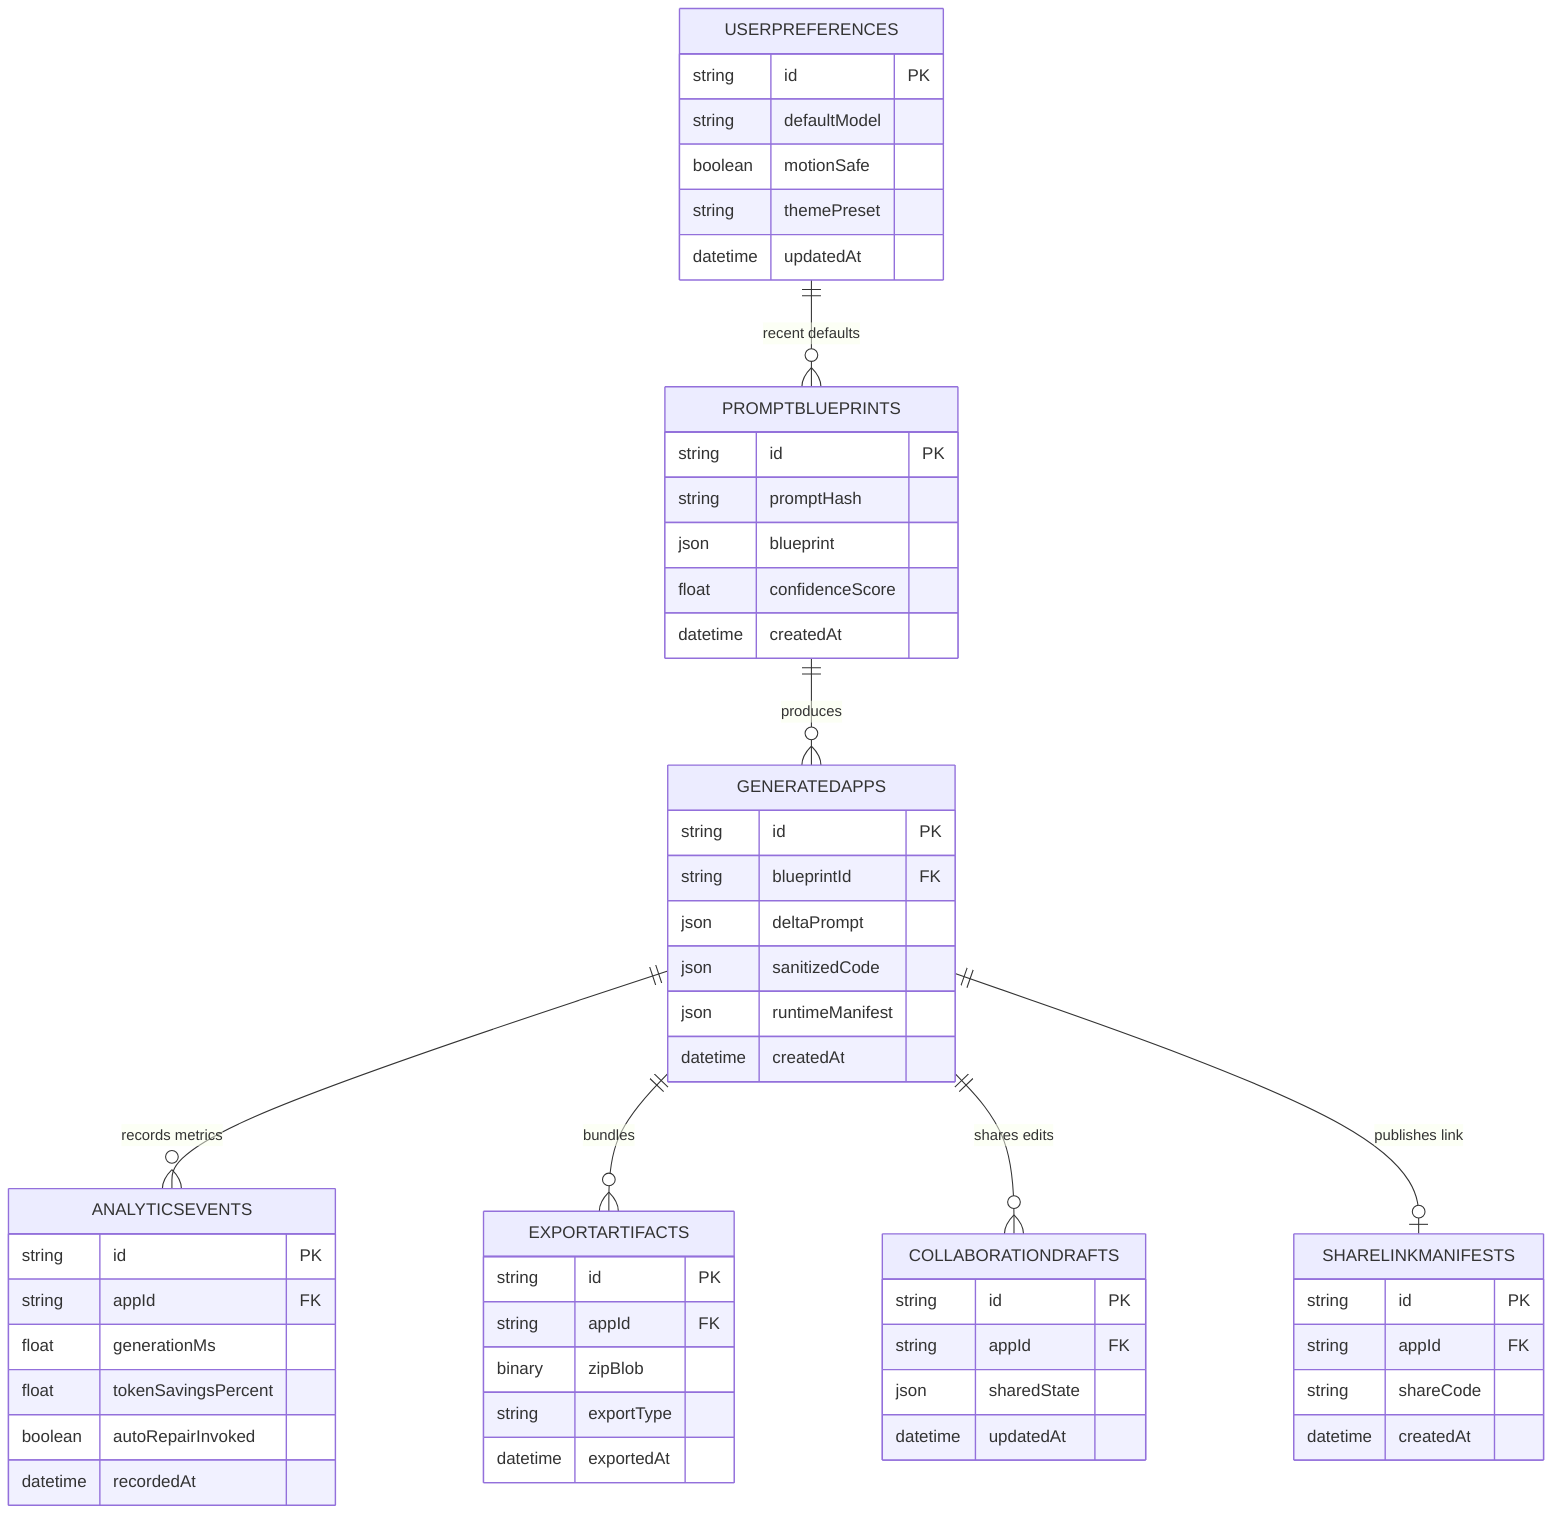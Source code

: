 erDiagram
    USERPREFERENCES ||--o{ PROMPTBLUEPRINTS : "recent defaults"
    PROMPTBLUEPRINTS ||--o{ GENERATEDAPPS : "produces"
    GENERATEDAPPS ||--o{ ANALYTICSEVENTS : "records metrics"
    GENERATEDAPPS ||--o{ EXPORTARTIFACTS : "bundles"
    GENERATEDAPPS ||--o{ COLLABORATIONDRAFTS : "shares edits"
    GENERATEDAPPS ||--o| SHARELINKMANIFESTS : "publishes link"

    USERPREFERENCES {
        string id PK
        string defaultModel
        boolean motionSafe
        string themePreset
        datetime updatedAt
    }

    PROMPTBLUEPRINTS {
        string id PK
        string promptHash
        json blueprint
        float confidenceScore
        datetime createdAt
    }

    GENERATEDAPPS {
        string id PK
        string blueprintId FK
        json deltaPrompt
        json sanitizedCode
        json runtimeManifest
        datetime createdAt
    }

    ANALYTICSEVENTS {
        string id PK
        string appId FK
        float generationMs
        float tokenSavingsPercent
        boolean autoRepairInvoked
        datetime recordedAt
    }

    EXPORTARTIFACTS {
        string id PK
        string appId FK
        binary zipBlob
        string exportType
        datetime exportedAt
    }

    COLLABORATIONDRAFTS {
        string id PK
        string appId FK
        json sharedState
        datetime updatedAt
    }

    SHARELINKMANIFESTS {
        string id PK
        string appId FK
        string shareCode
        datetime createdAt
    }